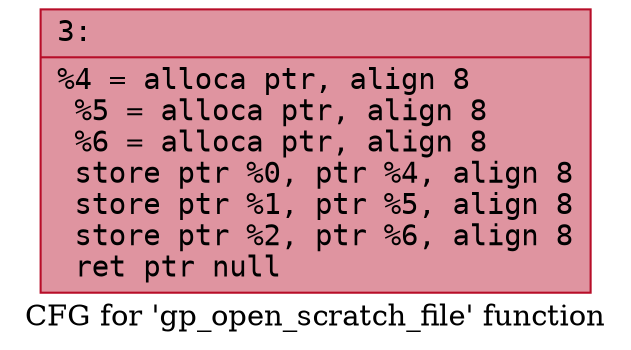 digraph "CFG for 'gp_open_scratch_file' function" {
	label="CFG for 'gp_open_scratch_file' function";

	Node0x600003c46030 [shape=record,color="#b70d28ff", style=filled, fillcolor="#b70d2870" fontname="Courier",label="{3:\l|  %4 = alloca ptr, align 8\l  %5 = alloca ptr, align 8\l  %6 = alloca ptr, align 8\l  store ptr %0, ptr %4, align 8\l  store ptr %1, ptr %5, align 8\l  store ptr %2, ptr %6, align 8\l  ret ptr null\l}"];
}
